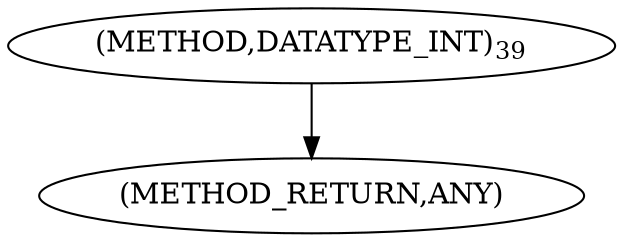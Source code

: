digraph "DATATYPE_INT" {  
"100554" [label = <(METHOD,DATATYPE_INT)<SUB>39</SUB>> ]
"100555" [label = <(METHOD_RETURN,ANY)> ]
  "100554" -> "100555" 
}
